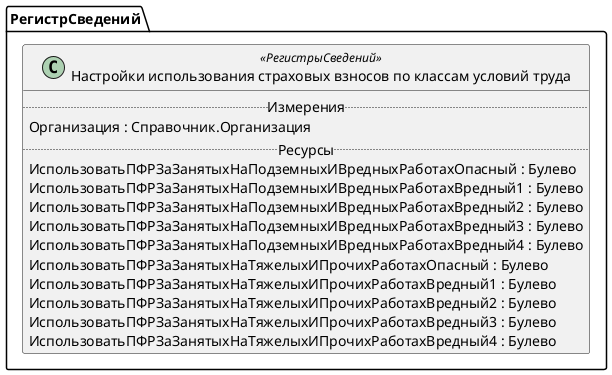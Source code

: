 ﻿@startuml НастройкиИспользованияСтраховыхВзносовПоКлассамУсловийТруда
'!include templates.wsd
'..\include templates.wsd
class РегистрСведений.НастройкиИспользованияСтраховыхВзносовПоКлассамУсловийТруда as "Настройки использования страховых взносов по классам условий труда" <<РегистрыСведений>>
{
..Измерения..
Организация : Справочник.Организация
..Ресурсы..
ИспользоватьПФРЗаЗанятыхНаПодземныхИВредныхРаботахОпасный : Булево
ИспользоватьПФРЗаЗанятыхНаПодземныхИВредныхРаботахВредный1 : Булево
ИспользоватьПФРЗаЗанятыхНаПодземныхИВредныхРаботахВредный2 : Булево
ИспользоватьПФРЗаЗанятыхНаПодземныхИВредныхРаботахВредный3 : Булево
ИспользоватьПФРЗаЗанятыхНаПодземныхИВредныхРаботахВредный4 : Булево
ИспользоватьПФРЗаЗанятыхНаТяжелыхИПрочихРаботахОпасный : Булево
ИспользоватьПФРЗаЗанятыхНаТяжелыхИПрочихРаботахВредный1 : Булево
ИспользоватьПФРЗаЗанятыхНаТяжелыхИПрочихРаботахВредный2 : Булево
ИспользоватьПФРЗаЗанятыхНаТяжелыхИПрочихРаботахВредный3 : Булево
ИспользоватьПФРЗаЗанятыхНаТяжелыхИПрочихРаботахВредный4 : Булево
}
@enduml
